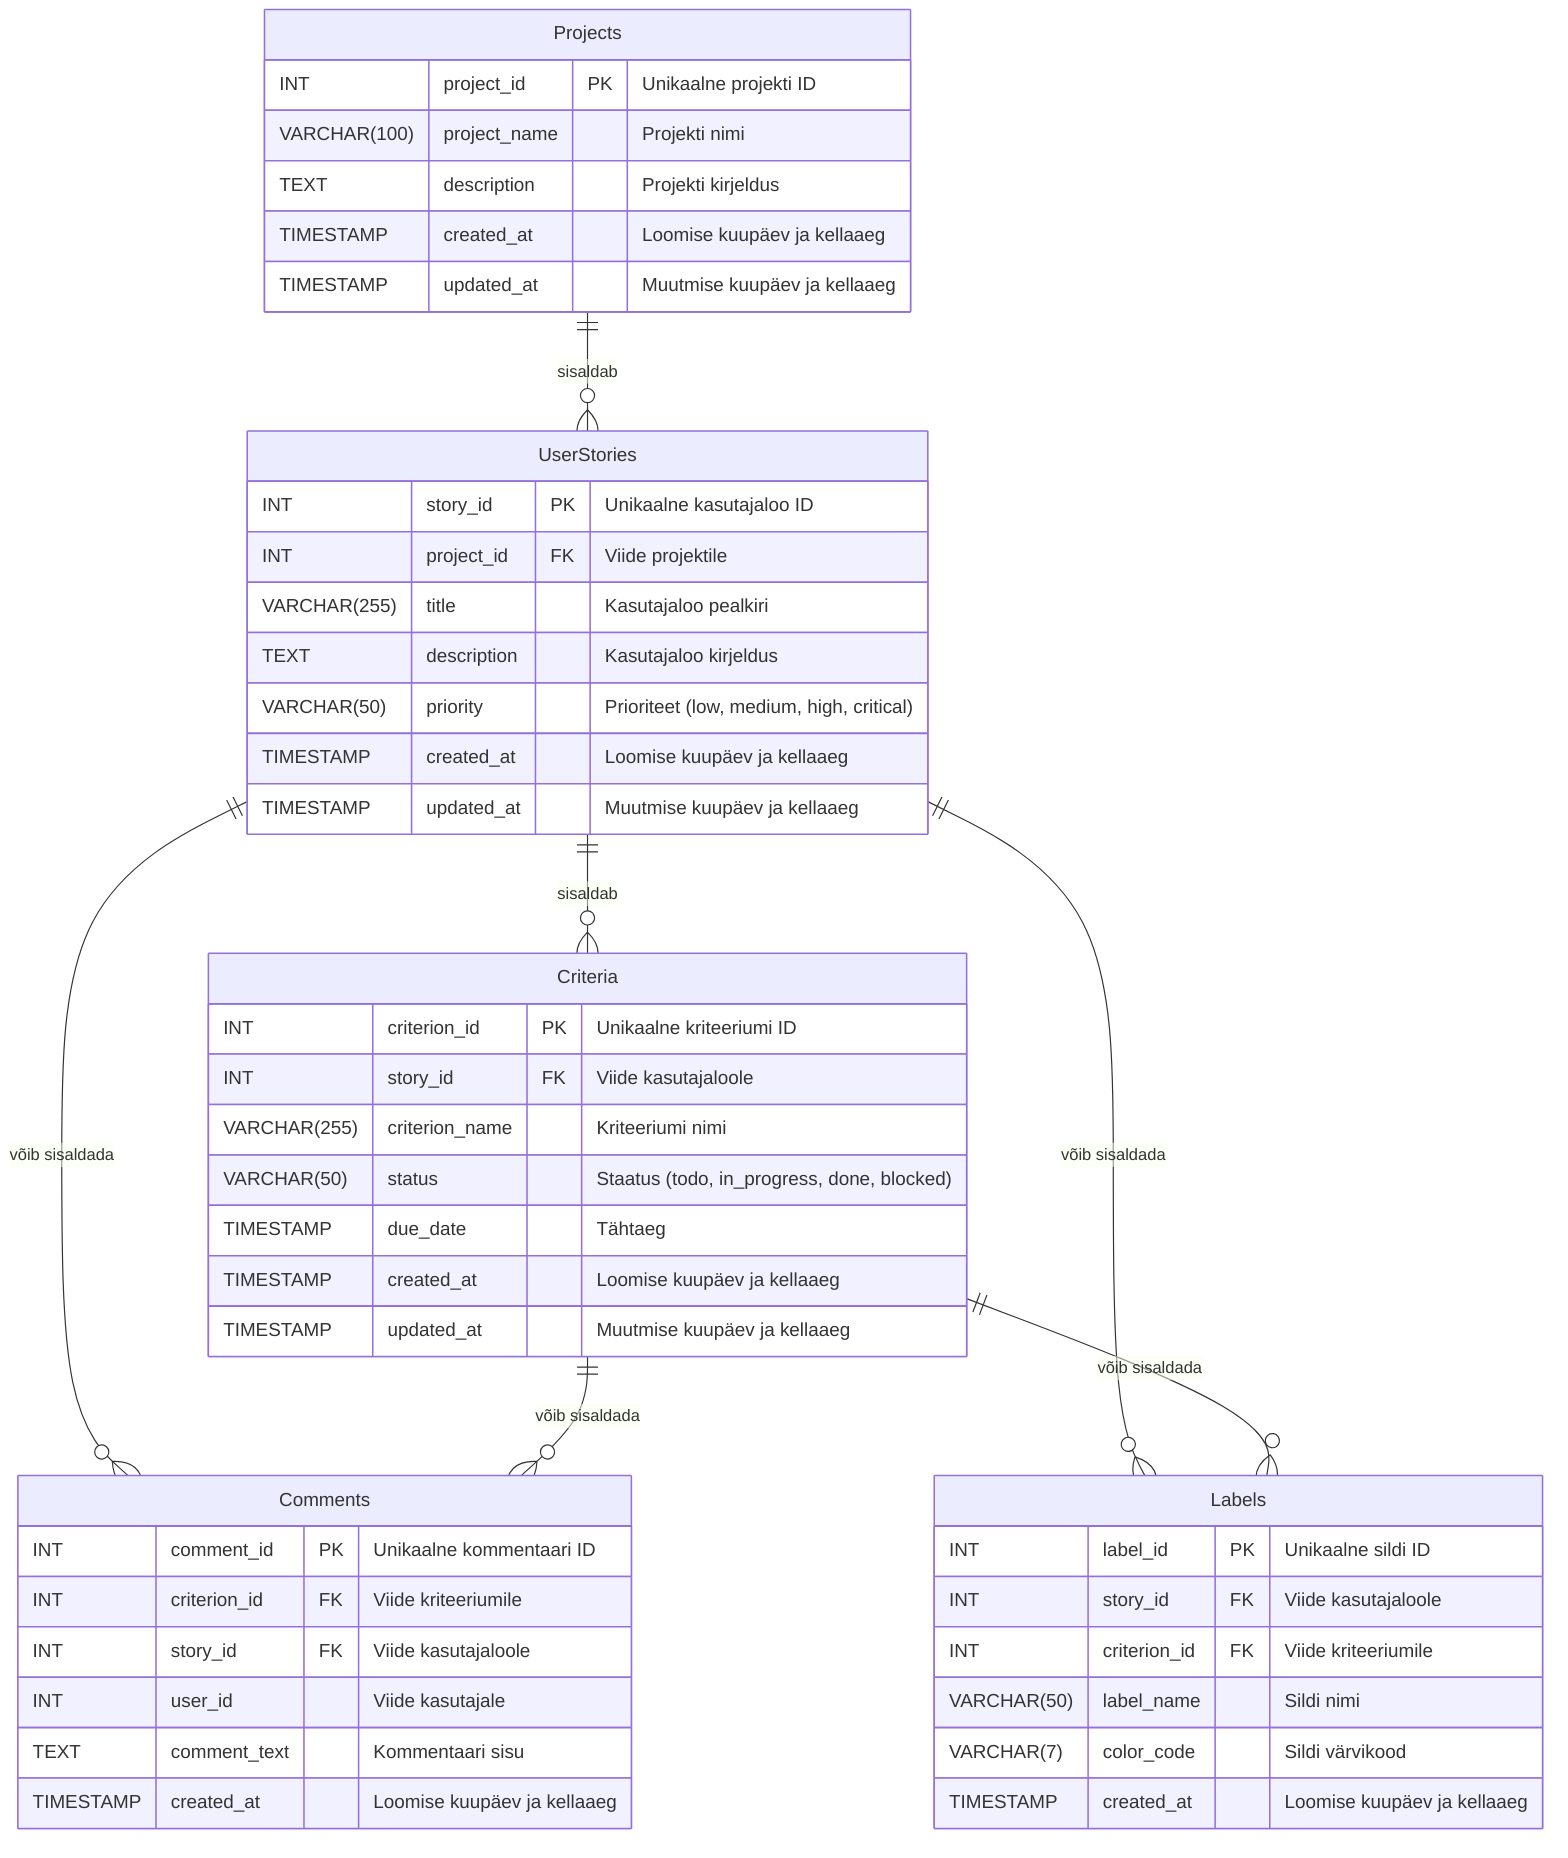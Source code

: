 erDiagram
    Projects {
        INT project_id PK "Unikaalne projekti ID"
        VARCHAR(100) project_name "Projekti nimi"
        TEXT description "Projekti kirjeldus"
        TIMESTAMP created_at "Loomise kuupäev ja kellaaeg"
        TIMESTAMP updated_at "Muutmise kuupäev ja kellaaeg"
    }

    UserStories {
        INT story_id PK "Unikaalne kasutajaloo ID"
        INT project_id FK "Viide projektile"
        VARCHAR(255) title "Kasutajaloo pealkiri"
        TEXT description "Kasutajaloo kirjeldus"
        VARCHAR(50) priority "Prioriteet (low, medium, high, critical)"
        TIMESTAMP created_at "Loomise kuupäev ja kellaaeg"
        TIMESTAMP updated_at "Muutmise kuupäev ja kellaaeg"
    }

    Criteria {
        INT criterion_id PK "Unikaalne kriteeriumi ID"
        INT story_id FK "Viide kasutajaloole"
        VARCHAR(255) criterion_name "Kriteeriumi nimi"
        VARCHAR(50) status "Staatus (todo, in_progress, done, blocked)"
        TIMESTAMP due_date "Tähtaeg"
        TIMESTAMP created_at "Loomise kuupäev ja kellaaeg"
        TIMESTAMP updated_at "Muutmise kuupäev ja kellaaeg"
    }

    Comments {
        INT comment_id PK "Unikaalne kommentaari ID"
        INT criterion_id FK "Viide kriteeriumile"
        INT story_id FK "Viide kasutajaloole"
        INT user_id "Viide kasutajale"
        TEXT comment_text "Kommentaari sisu"
        TIMESTAMP created_at "Loomise kuupäev ja kellaaeg"
    }

    Labels {
        INT label_id PK "Unikaalne sildi ID"
        INT story_id FK "Viide kasutajaloole"
        INT criterion_id FK "Viide kriteeriumile"
        VARCHAR(50) label_name "Sildi nimi"
        VARCHAR(7) color_code "Sildi värvikood"
        TIMESTAMP created_at "Loomise kuupäev ja kellaaeg"
    }

    Projects ||--o{ UserStories : "sisaldab"
    UserStories ||--o{ Criteria : "sisaldab"
    UserStories ||--o{ Comments : "võib sisaldada"
    Criteria ||--o{ Comments : "võib sisaldada"
    UserStories ||--o{ Labels : "võib sisaldada"
    Criteria ||--o{ Labels : "võib sisaldada"